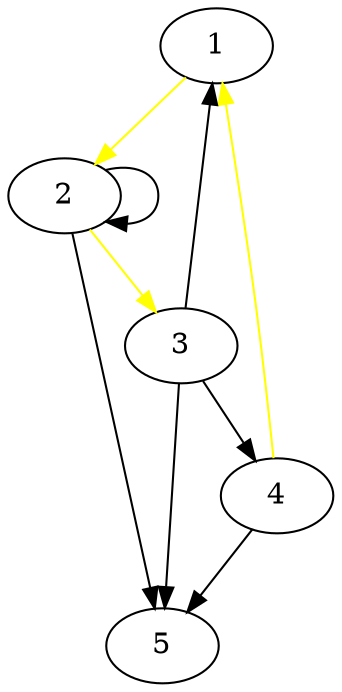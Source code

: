 digraph G {
1;
2;
4;
5;
3;
1 -> 2 [color=yellow]
;
4 -> 5 [color=black]
;
2 -> 3 [color=yellow]
;
3 -> 5 [color=black]
;
2 -> 5 [color=black]
;
2 -> 2 [color=black]
;
3 -> 4 [color=black]
;
4 -> 1 [color=yellow]
;
3 -> 1 [color=black]
;

}
